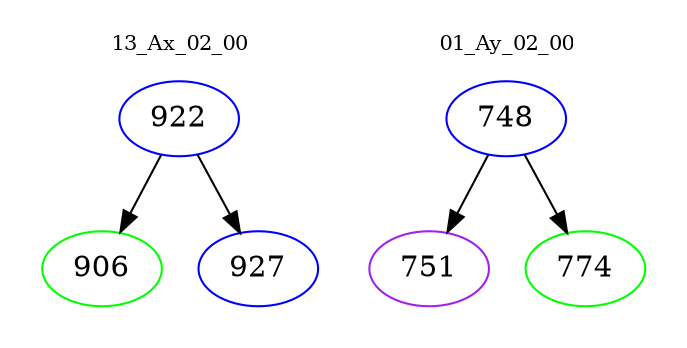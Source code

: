 digraph{
subgraph cluster_0 {
color = white
label = "13_Ax_02_00";
fontsize=10;
T0_922 [label="922", color="blue"]
T0_922 -> T0_906 [color="black"]
T0_906 [label="906", color="green"]
T0_922 -> T0_927 [color="black"]
T0_927 [label="927", color="blue"]
}
subgraph cluster_1 {
color = white
label = "01_Ay_02_00";
fontsize=10;
T1_748 [label="748", color="blue"]
T1_748 -> T1_751 [color="black"]
T1_751 [label="751", color="purple"]
T1_748 -> T1_774 [color="black"]
T1_774 [label="774", color="green"]
}
}

